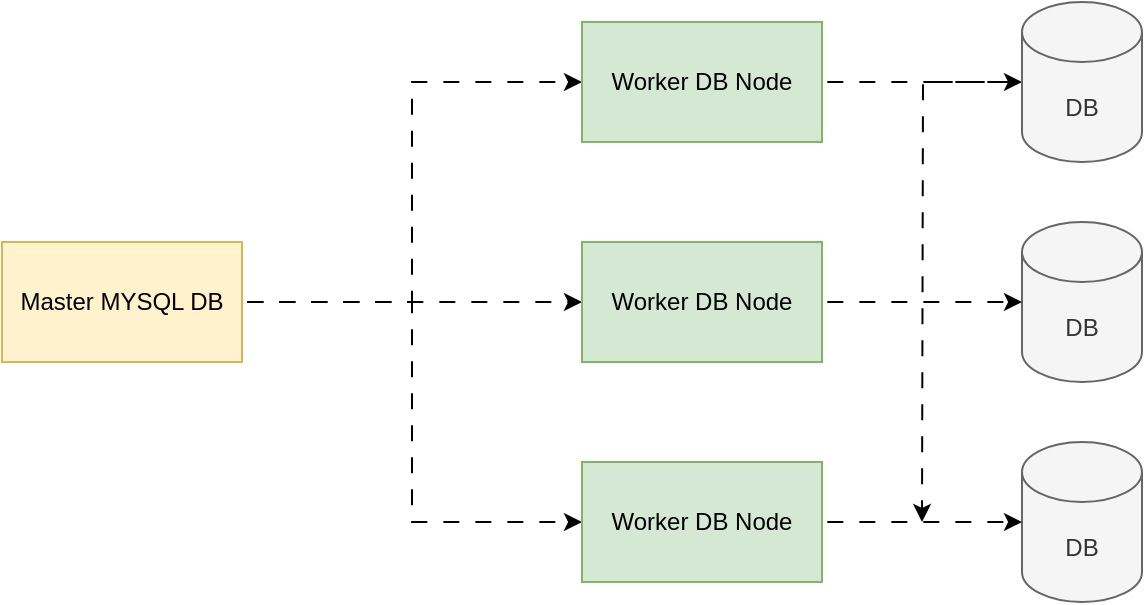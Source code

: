 <mxfile version="24.7.17">
  <diagram name="Page-1" id="YZKMbuNCLSgQCiubvN_S">
    <mxGraphModel dx="1036" dy="606" grid="1" gridSize="10" guides="1" tooltips="1" connect="1" arrows="1" fold="1" page="1" pageScale="1" pageWidth="850" pageHeight="1100" math="0" shadow="0">
      <root>
        <mxCell id="0" />
        <mxCell id="1" parent="0" />
        <mxCell id="omKrx-aOCkd81AbqcLBM-6" style="edgeStyle=orthogonalEdgeStyle;rounded=0;orthogonalLoop=1;jettySize=auto;html=1;entryX=0;entryY=0.5;entryDx=0;entryDy=0;flowAnimation=1;" parent="1" source="omKrx-aOCkd81AbqcLBM-1" target="omKrx-aOCkd81AbqcLBM-2" edge="1">
          <mxGeometry relative="1" as="geometry" />
        </mxCell>
        <mxCell id="omKrx-aOCkd81AbqcLBM-7" style="edgeStyle=orthogonalEdgeStyle;rounded=0;orthogonalLoop=1;jettySize=auto;html=1;entryX=0;entryY=0.5;entryDx=0;entryDy=0;flowAnimation=1;" parent="1" source="omKrx-aOCkd81AbqcLBM-1" target="omKrx-aOCkd81AbqcLBM-4" edge="1">
          <mxGeometry relative="1" as="geometry" />
        </mxCell>
        <mxCell id="omKrx-aOCkd81AbqcLBM-15" style="edgeStyle=orthogonalEdgeStyle;rounded=0;orthogonalLoop=1;jettySize=auto;html=1;entryX=0;entryY=0.5;entryDx=0;entryDy=0;flowAnimation=1;" parent="1" source="omKrx-aOCkd81AbqcLBM-1" target="omKrx-aOCkd81AbqcLBM-3" edge="1">
          <mxGeometry relative="1" as="geometry" />
        </mxCell>
        <mxCell id="omKrx-aOCkd81AbqcLBM-1" value="Master MYSQL DB" style="rounded=0;whiteSpace=wrap;html=1;fillColor=#fff2cc;strokeColor=#d6b656;" parent="1" vertex="1">
          <mxGeometry x="90" y="360" width="120" height="60" as="geometry" />
        </mxCell>
        <mxCell id="omKrx-aOCkd81AbqcLBM-11" style="edgeStyle=orthogonalEdgeStyle;rounded=0;orthogonalLoop=1;jettySize=auto;html=1;flowAnimation=1;" parent="1" source="omKrx-aOCkd81AbqcLBM-2" target="omKrx-aOCkd81AbqcLBM-8" edge="1">
          <mxGeometry relative="1" as="geometry" />
        </mxCell>
        <mxCell id="omKrx-aOCkd81AbqcLBM-2" value="Worker DB Node" style="rounded=0;whiteSpace=wrap;html=1;fillColor=#d5e8d4;strokeColor=#82b366;" parent="1" vertex="1">
          <mxGeometry x="380" y="250" width="120" height="60" as="geometry" />
        </mxCell>
        <mxCell id="omKrx-aOCkd81AbqcLBM-3" value="Worker DB Node" style="rounded=0;whiteSpace=wrap;html=1;fillColor=#d5e8d4;strokeColor=#82b366;" parent="1" vertex="1">
          <mxGeometry x="380" y="360" width="120" height="60" as="geometry" />
        </mxCell>
        <mxCell id="omKrx-aOCkd81AbqcLBM-4" value="Worker DB Node" style="rounded=0;whiteSpace=wrap;html=1;fillColor=#d5e8d4;strokeColor=#82b366;" parent="1" vertex="1">
          <mxGeometry x="380" y="470" width="120" height="60" as="geometry" />
        </mxCell>
        <mxCell id="omKrx-aOCkd81AbqcLBM-14" style="edgeStyle=orthogonalEdgeStyle;rounded=0;orthogonalLoop=1;jettySize=auto;html=1;flowAnimation=1;" parent="1" source="omKrx-aOCkd81AbqcLBM-8" edge="1">
          <mxGeometry relative="1" as="geometry">
            <mxPoint x="550" y="500" as="targetPoint" />
          </mxGeometry>
        </mxCell>
        <mxCell id="omKrx-aOCkd81AbqcLBM-8" value="DB" style="shape=cylinder3;whiteSpace=wrap;html=1;boundedLbl=1;backgroundOutline=1;size=15;fillColor=#f5f5f5;fontColor=#333333;strokeColor=#666666;" parent="1" vertex="1">
          <mxGeometry x="600" y="240" width="60" height="80" as="geometry" />
        </mxCell>
        <mxCell id="omKrx-aOCkd81AbqcLBM-9" value="DB" style="shape=cylinder3;whiteSpace=wrap;html=1;boundedLbl=1;backgroundOutline=1;size=15;fillColor=#f5f5f5;fontColor=#333333;strokeColor=#666666;" parent="1" vertex="1">
          <mxGeometry x="600" y="460" width="60" height="80" as="geometry" />
        </mxCell>
        <mxCell id="omKrx-aOCkd81AbqcLBM-10" value="DB" style="shape=cylinder3;whiteSpace=wrap;html=1;boundedLbl=1;backgroundOutline=1;size=15;fillColor=#f5f5f5;fontColor=#333333;strokeColor=#666666;" parent="1" vertex="1">
          <mxGeometry x="600" y="350" width="60" height="80" as="geometry" />
        </mxCell>
        <mxCell id="omKrx-aOCkd81AbqcLBM-12" style="edgeStyle=orthogonalEdgeStyle;rounded=0;orthogonalLoop=1;jettySize=auto;html=1;entryX=0;entryY=0.5;entryDx=0;entryDy=0;entryPerimeter=0;flowAnimation=1;" parent="1" source="omKrx-aOCkd81AbqcLBM-3" target="omKrx-aOCkd81AbqcLBM-10" edge="1">
          <mxGeometry relative="1" as="geometry" />
        </mxCell>
        <mxCell id="omKrx-aOCkd81AbqcLBM-13" style="edgeStyle=orthogonalEdgeStyle;rounded=0;orthogonalLoop=1;jettySize=auto;html=1;entryX=0;entryY=0.5;entryDx=0;entryDy=0;entryPerimeter=0;flowAnimation=1;" parent="1" source="omKrx-aOCkd81AbqcLBM-4" target="omKrx-aOCkd81AbqcLBM-9" edge="1">
          <mxGeometry relative="1" as="geometry" />
        </mxCell>
      </root>
    </mxGraphModel>
  </diagram>
</mxfile>

